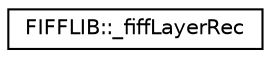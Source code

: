 digraph "Graphical Class Hierarchy"
{
  edge [fontname="Helvetica",fontsize="10",labelfontname="Helvetica",labelfontsize="10"];
  node [fontname="Helvetica",fontsize="10",shape=record];
  rankdir="LR";
  Node1 [label="FIFFLIB::_fiffLayerRec",height=0.2,width=0.4,color="black", fillcolor="white", style="filled",URL="$struct_f_i_f_f_l_i_b_1_1__fiff_layer_rec.html"];
}
